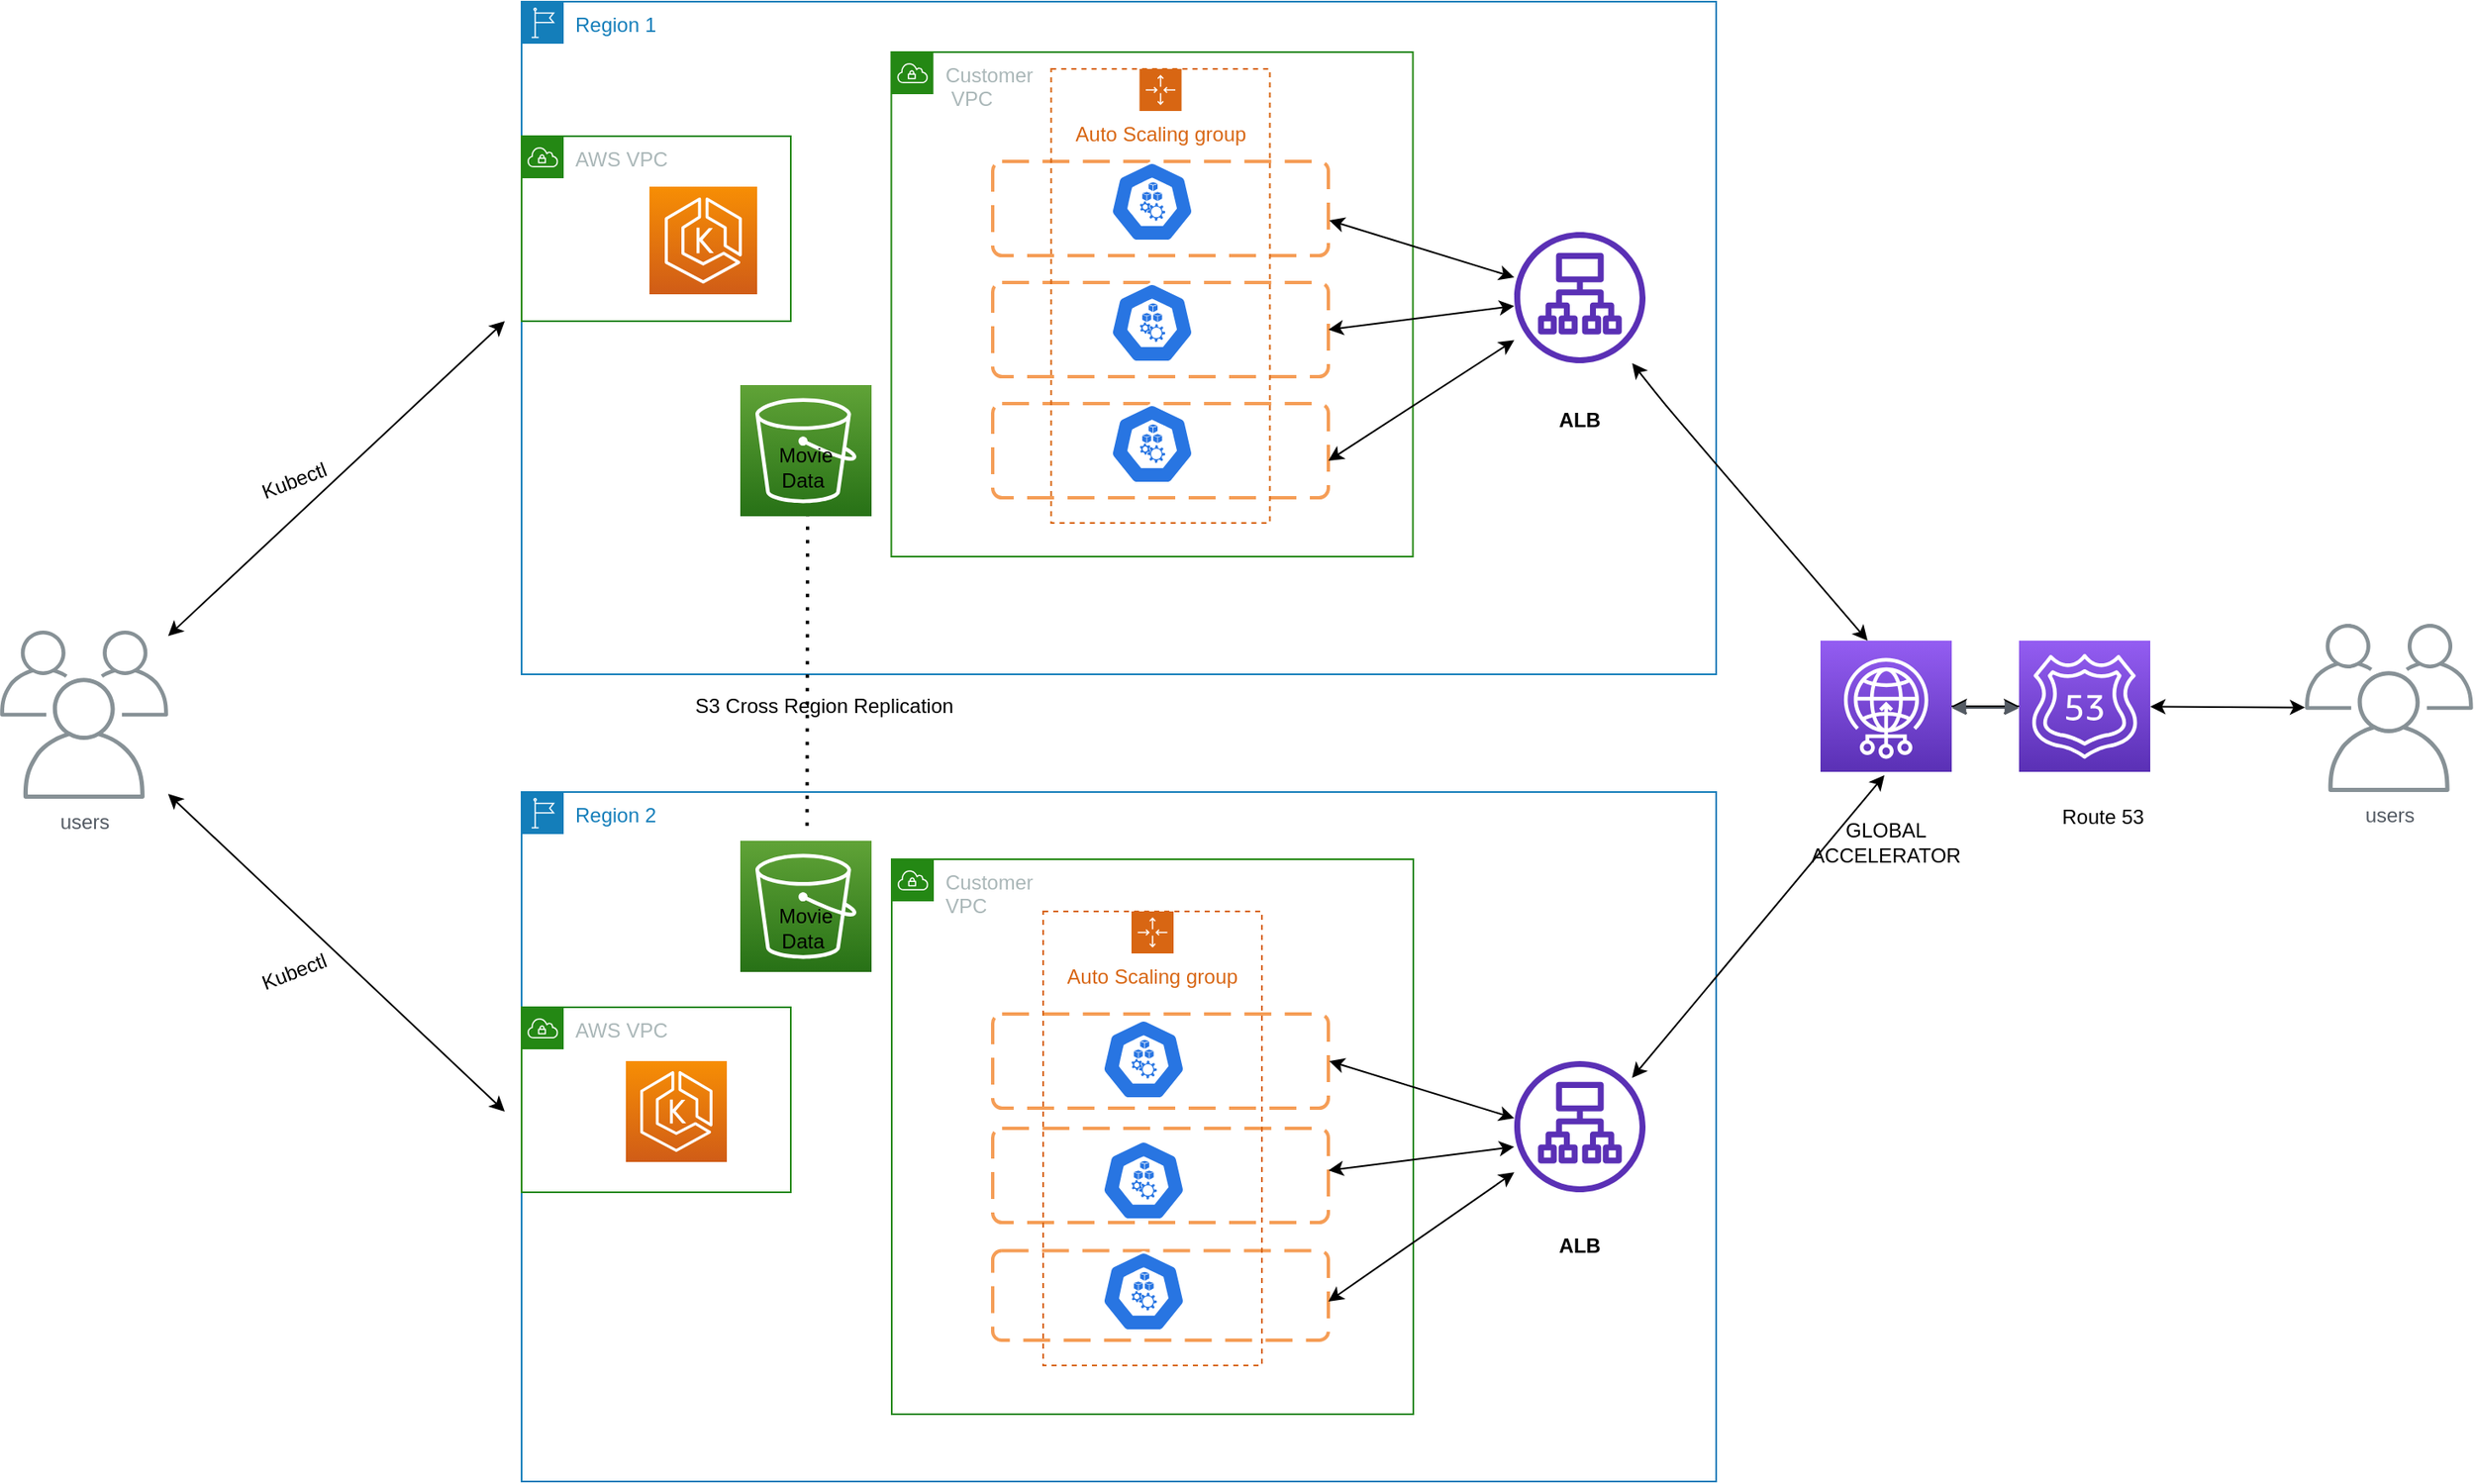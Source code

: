 <mxfile version="13.5.1" type="device"><diagram id="Ht1M8jgEwFfnCIfOTk4-" name="Page-1"><mxGraphModel dx="2115" dy="615" grid="1" gridSize="10" guides="1" tooltips="1" connect="1" arrows="1" fold="1" page="1" pageScale="1" pageWidth="1169" pageHeight="827" math="0" shadow="0"><root><mxCell id="0"/><mxCell id="1" parent="0"/><mxCell id="Q2_7ghjAtEqshIjhZ2xj-2" value="&lt;span&gt;Region 1&lt;/span&gt;" style="points=[[0,0],[0.25,0],[0.5,0],[0.75,0],[1,0],[1,0.25],[1,0.5],[1,0.75],[1,1],[0.75,1],[0.5,1],[0.25,1],[0,1],[0,0.75],[0,0.5],[0,0.25]];outlineConnect=0;gradientColor=none;html=1;whiteSpace=wrap;fontSize=12;fontStyle=0;shape=mxgraph.aws4.group;grIcon=mxgraph.aws4.group_region;strokeColor=#147EBA;fillColor=none;verticalAlign=top;align=left;spacingLeft=30;fontColor=#147EBA;dashed=0;" vertex="1" parent="1"><mxGeometry x="130" y="40" width="710" height="400" as="geometry"/></mxCell><mxCell id="Q2_7ghjAtEqshIjhZ2xj-3" value="Region 2&lt;br&gt;" style="points=[[0,0],[0.25,0],[0.5,0],[0.75,0],[1,0],[1,0.25],[1,0.5],[1,0.75],[1,1],[0.75,1],[0.5,1],[0.25,1],[0,1],[0,0.75],[0,0.5],[0,0.25]];outlineConnect=0;gradientColor=none;html=1;whiteSpace=wrap;fontSize=12;fontStyle=0;shape=mxgraph.aws4.group;grIcon=mxgraph.aws4.group_region;strokeColor=#147EBA;fillColor=none;verticalAlign=top;align=left;spacingLeft=30;fontColor=#147EBA;dashed=0;" vertex="1" parent="1"><mxGeometry x="130" y="510" width="710" height="410" as="geometry"/></mxCell><mxCell id="Q2_7ghjAtEqshIjhZ2xj-7" value="AWS VPC&lt;br&gt;" style="points=[[0,0],[0.25,0],[0.5,0],[0.75,0],[1,0],[1,0.25],[1,0.5],[1,0.75],[1,1],[0.75,1],[0.5,1],[0.25,1],[0,1],[0,0.75],[0,0.5],[0,0.25]];outlineConnect=0;gradientColor=none;html=1;whiteSpace=wrap;fontSize=12;fontStyle=0;shape=mxgraph.aws4.group;grIcon=mxgraph.aws4.group_vpc;strokeColor=#248814;fillColor=none;verticalAlign=top;align=left;spacingLeft=30;fontColor=#AAB7B8;dashed=0;" vertex="1" parent="1"><mxGeometry x="130" y="120" width="160" height="110" as="geometry"/></mxCell><mxCell id="Q2_7ghjAtEqshIjhZ2xj-11" value="" style="outlineConnect=0;fontColor=#232F3E;gradientColor=#F78E04;gradientDirection=north;fillColor=#D05C17;strokeColor=#ffffff;dashed=0;verticalLabelPosition=bottom;verticalAlign=top;align=center;html=1;fontSize=12;fontStyle=0;aspect=fixed;shape=mxgraph.aws4.resourceIcon;resIcon=mxgraph.aws4.eks;" vertex="1" parent="1"><mxGeometry x="206" y="150" width="64" height="64" as="geometry"/></mxCell><mxCell id="Q2_7ghjAtEqshIjhZ2xj-12" value="" style="outlineConnect=0;fontColor=#232F3E;gradientColor=#F78E04;gradientDirection=north;fillColor=#D05C17;strokeColor=#ffffff;dashed=0;verticalLabelPosition=bottom;verticalAlign=top;align=center;html=1;fontSize=12;fontStyle=0;aspect=fixed;shape=mxgraph.aws4.resourceIcon;resIcon=mxgraph.aws4.eks;" vertex="1" parent="1"><mxGeometry x="192" y="670" width="60" height="60" as="geometry"/></mxCell><mxCell id="Q2_7ghjAtEqshIjhZ2xj-15" value="Customer&lt;br&gt;&amp;nbsp;VPC&lt;br&gt;" style="points=[[0,0],[0.25,0],[0.5,0],[0.75,0],[1,0],[1,0.25],[1,0.5],[1,0.75],[1,1],[0.75,1],[0.5,1],[0.25,1],[0,1],[0,0.75],[0,0.5],[0,0.25]];outlineConnect=0;gradientColor=none;html=1;whiteSpace=wrap;fontSize=12;fontStyle=0;shape=mxgraph.aws4.group;grIcon=mxgraph.aws4.group_vpc;strokeColor=#248814;fillColor=none;verticalAlign=top;align=left;spacingLeft=30;fontColor=#AAB7B8;dashed=0;" vertex="1" parent="1"><mxGeometry x="349.75" y="70" width="310" height="300" as="geometry"/></mxCell><mxCell id="Q2_7ghjAtEqshIjhZ2xj-16" value="Customer &lt;br&gt;VPC" style="points=[[0,0],[0.25,0],[0.5,0],[0.75,0],[1,0],[1,0.25],[1,0.5],[1,0.75],[1,1],[0.75,1],[0.5,1],[0.25,1],[0,1],[0,0.75],[0,0.5],[0,0.25]];outlineConnect=0;gradientColor=none;html=1;whiteSpace=wrap;fontSize=12;fontStyle=0;shape=mxgraph.aws4.group;grIcon=mxgraph.aws4.group_vpc;strokeColor=#248814;fillColor=none;verticalAlign=top;align=left;spacingLeft=30;fontColor=#AAB7B8;dashed=0;" vertex="1" parent="1"><mxGeometry x="350" y="550" width="310" height="330" as="geometry"/></mxCell><mxCell id="Q2_7ghjAtEqshIjhZ2xj-17" value="" style="rounded=1;arcSize=10;dashed=1;strokeColor=#F59D56;fillColor=none;gradientColor=none;dashPattern=8 4;strokeWidth=2;" vertex="1" parent="1"><mxGeometry x="410" y="135" width="199.5" height="56" as="geometry"/></mxCell><mxCell id="Q2_7ghjAtEqshIjhZ2xj-18" value="" style="rounded=1;arcSize=10;dashed=1;strokeColor=#F59D56;fillColor=none;gradientColor=none;dashPattern=8 4;strokeWidth=2;" vertex="1" parent="1"><mxGeometry x="410" y="207" width="199.5" height="56" as="geometry"/></mxCell><mxCell id="Q2_7ghjAtEqshIjhZ2xj-21" value="" style="rounded=1;arcSize=10;dashed=1;strokeColor=#F59D56;fillColor=none;gradientColor=none;dashPattern=8 4;strokeWidth=2;" vertex="1" parent="1"><mxGeometry x="410" y="642" width="199.5" height="56" as="geometry"/></mxCell><mxCell id="Q2_7ghjAtEqshIjhZ2xj-22" value="" style="rounded=1;arcSize=10;dashed=1;strokeColor=#F59D56;fillColor=none;gradientColor=none;dashPattern=8 4;strokeWidth=2;" vertex="1" parent="1"><mxGeometry x="410" y="710" width="199.5" height="56" as="geometry"/></mxCell><mxCell id="Q2_7ghjAtEqshIjhZ2xj-29" value="" style="rounded=1;arcSize=10;dashed=1;strokeColor=#F59D56;fillColor=none;gradientColor=none;dashPattern=8 4;strokeWidth=2;" vertex="1" parent="1"><mxGeometry x="410" y="279" width="199.5" height="56" as="geometry"/></mxCell><mxCell id="Q2_7ghjAtEqshIjhZ2xj-30" value="" style="rounded=1;arcSize=10;dashed=1;strokeColor=#F59D56;fillColor=none;gradientColor=none;dashPattern=8 4;strokeWidth=2;" vertex="1" parent="1"><mxGeometry x="410" y="782.81" width="199.5" height="53.19" as="geometry"/></mxCell><mxCell id="Q2_7ghjAtEqshIjhZ2xj-31" value="" style="html=1;dashed=0;whitespace=wrap;fillColor=#2875E2;strokeColor=#ffffff;points=[[0.005,0.63,0],[0.1,0.2,0],[0.9,0.2,0],[0.5,0,0],[0.995,0.63,0],[0.72,0.99,0],[0.5,1,0],[0.28,0.99,0]];shape=mxgraph.kubernetes.icon;prIcon=node" vertex="1" parent="1"><mxGeometry x="479.75" y="135" width="50" height="48" as="geometry"/></mxCell><mxCell id="Q2_7ghjAtEqshIjhZ2xj-32" value="" style="html=1;dashed=0;whitespace=wrap;fillColor=#2875E2;strokeColor=#ffffff;points=[[0.005,0.63,0],[0.1,0.2,0],[0.9,0.2,0],[0.5,0,0],[0.995,0.63,0],[0.72,0.99,0],[0.5,1,0],[0.28,0.99,0]];shape=mxgraph.kubernetes.icon;prIcon=node" vertex="1" parent="1"><mxGeometry x="479.75" y="207" width="50" height="48" as="geometry"/></mxCell><mxCell id="Q2_7ghjAtEqshIjhZ2xj-33" value="" style="html=1;dashed=0;whitespace=wrap;fillColor=#2875E2;strokeColor=#ffffff;points=[[0.005,0.63,0],[0.1,0.2,0],[0.9,0.2,0],[0.5,0,0],[0.995,0.63,0],[0.72,0.99,0],[0.5,1,0],[0.28,0.99,0]];shape=mxgraph.kubernetes.icon;prIcon=node" vertex="1" parent="1"><mxGeometry x="479.75" y="279" width="50" height="48" as="geometry"/></mxCell><mxCell id="Q2_7ghjAtEqshIjhZ2xj-34" value="" style="html=1;dashed=0;whitespace=wrap;fillColor=#2875E2;strokeColor=#ffffff;points=[[0.005,0.63,0],[0.1,0.2,0],[0.9,0.2,0],[0.5,0,0],[0.995,0.63,0],[0.72,0.99,0],[0.5,1,0],[0.28,0.99,0]];shape=mxgraph.kubernetes.icon;prIcon=node" vertex="1" parent="1"><mxGeometry x="474.75" y="645" width="50" height="48" as="geometry"/></mxCell><mxCell id="Q2_7ghjAtEqshIjhZ2xj-35" value="" style="html=1;dashed=0;whitespace=wrap;fillColor=#2875E2;strokeColor=#ffffff;points=[[0.005,0.63,0],[0.1,0.2,0],[0.9,0.2,0],[0.5,0,0],[0.995,0.63,0],[0.72,0.99,0],[0.5,1,0],[0.28,0.99,0]];shape=mxgraph.kubernetes.icon;prIcon=node" vertex="1" parent="1"><mxGeometry x="474.75" y="717" width="50" height="48" as="geometry"/></mxCell><mxCell id="Q2_7ghjAtEqshIjhZ2xj-36" value="" style="html=1;dashed=0;whitespace=wrap;fillColor=#2875E2;strokeColor=#ffffff;points=[[0.005,0.63,0],[0.1,0.2,0],[0.9,0.2,0],[0.5,0,0],[0.995,0.63,0],[0.72,0.99,0],[0.5,1,0],[0.28,0.99,0]];shape=mxgraph.kubernetes.icon;prIcon=node" vertex="1" parent="1"><mxGeometry x="474.75" y="783" width="50" height="48" as="geometry"/></mxCell><mxCell id="Q2_7ghjAtEqshIjhZ2xj-37" value="users" style="outlineConnect=0;gradientColor=none;fontColor=#545B64;strokeColor=none;fillColor=#879196;dashed=0;verticalLabelPosition=bottom;verticalAlign=top;align=center;html=1;fontSize=12;fontStyle=0;aspect=fixed;shape=mxgraph.aws4.illustration_users;pointerEvents=1" vertex="1" parent="1"><mxGeometry x="-180" y="414" width="100" height="100" as="geometry"/></mxCell><mxCell id="Q2_7ghjAtEqshIjhZ2xj-40" value="Auto Scaling group" style="points=[[0,0],[0.25,0],[0.5,0],[0.75,0],[1,0],[1,0.25],[1,0.5],[1,0.75],[1,1],[0.75,1],[0.5,1],[0.25,1],[0,1],[0,0.75],[0,0.5],[0,0.25]];outlineConnect=0;gradientColor=none;html=1;whiteSpace=wrap;fontSize=12;fontStyle=0;shape=mxgraph.aws4.groupCenter;grIcon=mxgraph.aws4.group_auto_scaling_group;grStroke=1;strokeColor=#D86613;fillColor=none;verticalAlign=top;align=center;fontColor=#D86613;dashed=1;spacingTop=25;" vertex="1" parent="1"><mxGeometry x="444.75" y="80" width="130" height="270" as="geometry"/></mxCell><mxCell id="Q2_7ghjAtEqshIjhZ2xj-41" value="Auto Scaling group" style="points=[[0,0],[0.25,0],[0.5,0],[0.75,0],[1,0],[1,0.25],[1,0.5],[1,0.75],[1,1],[0.75,1],[0.5,1],[0.25,1],[0,1],[0,0.75],[0,0.5],[0,0.25]];outlineConnect=0;gradientColor=none;html=1;whiteSpace=wrap;fontSize=12;fontStyle=0;shape=mxgraph.aws4.groupCenter;grIcon=mxgraph.aws4.group_auto_scaling_group;grStroke=1;strokeColor=#D86613;fillColor=none;verticalAlign=top;align=center;fontColor=#D86613;dashed=1;spacingTop=25;" vertex="1" parent="1"><mxGeometry x="440" y="581" width="130" height="270" as="geometry"/></mxCell><mxCell id="Q2_7ghjAtEqshIjhZ2xj-42" value="" style="outlineConnect=0;fontColor=#232F3E;gradientColor=none;fillColor=#5A30B5;strokeColor=none;dashed=0;verticalLabelPosition=bottom;verticalAlign=top;align=center;html=1;fontSize=12;fontStyle=0;aspect=fixed;pointerEvents=1;shape=mxgraph.aws4.application_load_balancer;" vertex="1" parent="1"><mxGeometry x="720" y="670" width="78" height="78" as="geometry"/></mxCell><mxCell id="Q2_7ghjAtEqshIjhZ2xj-45" value="" style="outlineConnect=0;fontColor=#232F3E;gradientColor=none;fillColor=#5A30B5;strokeColor=none;dashed=0;verticalLabelPosition=bottom;verticalAlign=top;align=center;html=1;fontSize=12;fontStyle=0;aspect=fixed;pointerEvents=1;shape=mxgraph.aws4.application_load_balancer;" vertex="1" parent="1"><mxGeometry x="720" y="177" width="78" height="78" as="geometry"/></mxCell><mxCell id="Q2_7ghjAtEqshIjhZ2xj-61" value="" style="edgeStyle=orthogonalEdgeStyle;rounded=0;orthogonalLoop=1;jettySize=auto;html=1;" edge="1" parent="1" source="Q2_7ghjAtEqshIjhZ2xj-46" target="Q2_7ghjAtEqshIjhZ2xj-48"><mxGeometry relative="1" as="geometry"/></mxCell><mxCell id="Q2_7ghjAtEqshIjhZ2xj-46" value="" style="outlineConnect=0;fontColor=#232F3E;gradientColor=#945DF2;gradientDirection=north;fillColor=#5A30B5;strokeColor=#ffffff;dashed=0;verticalLabelPosition=bottom;verticalAlign=top;align=center;html=1;fontSize=12;fontStyle=0;aspect=fixed;shape=mxgraph.aws4.resourceIcon;resIcon=mxgraph.aws4.global_accelerator;" vertex="1" parent="1"><mxGeometry x="902" y="420" width="78" height="78" as="geometry"/></mxCell><mxCell id="Q2_7ghjAtEqshIjhZ2xj-65" value="" style="edgeStyle=orthogonalEdgeStyle;rounded=0;orthogonalLoop=1;jettySize=auto;html=1;" edge="1" parent="1" source="Q2_7ghjAtEqshIjhZ2xj-48" target="Q2_7ghjAtEqshIjhZ2xj-46"><mxGeometry relative="1" as="geometry"/></mxCell><mxCell id="Q2_7ghjAtEqshIjhZ2xj-48" value="" style="outlineConnect=0;fontColor=#232F3E;gradientColor=#945DF2;gradientDirection=north;fillColor=#5A30B5;strokeColor=#ffffff;dashed=0;verticalLabelPosition=bottom;verticalAlign=top;align=center;html=1;fontSize=12;fontStyle=0;aspect=fixed;shape=mxgraph.aws4.resourceIcon;resIcon=mxgraph.aws4.route_53;" vertex="1" parent="1"><mxGeometry x="1020" y="420" width="78" height="78" as="geometry"/></mxCell><mxCell id="Q2_7ghjAtEqshIjhZ2xj-49" value="users" style="outlineConnect=0;gradientColor=none;fontColor=#545B64;strokeColor=none;fillColor=#879196;dashed=0;verticalLabelPosition=bottom;verticalAlign=top;align=center;html=1;fontSize=12;fontStyle=0;aspect=fixed;shape=mxgraph.aws4.illustration_users;pointerEvents=1" vertex="1" parent="1"><mxGeometry x="1189.9" y="410" width="100" height="100" as="geometry"/></mxCell><mxCell id="Q2_7ghjAtEqshIjhZ2xj-50" value="ALB" style="text;html=1;strokeColor=none;fillColor=none;align=center;verticalAlign=middle;whiteSpace=wrap;rounded=0;fontStyle=1" vertex="1" parent="1"><mxGeometry x="739" y="279" width="40" height="20" as="geometry"/></mxCell><mxCell id="Q2_7ghjAtEqshIjhZ2xj-51" value="ALB" style="text;html=1;strokeColor=none;fillColor=none;align=center;verticalAlign=middle;whiteSpace=wrap;rounded=0;fontStyle=1" vertex="1" parent="1"><mxGeometry x="739" y="770" width="40" height="20" as="geometry"/></mxCell><mxCell id="Q2_7ghjAtEqshIjhZ2xj-53" value="GLOBAL ACCELERATOR" style="text;html=1;strokeColor=none;fillColor=none;align=center;verticalAlign=middle;whiteSpace=wrap;rounded=0;" vertex="1" parent="1"><mxGeometry x="921" y="530" width="40" height="20" as="geometry"/></mxCell><mxCell id="Q2_7ghjAtEqshIjhZ2xj-55" value="" style="endArrow=classic;startArrow=classic;html=1;" edge="1" parent="1"><mxGeometry width="50" height="50" relative="1" as="geometry"><mxPoint x="790" y="680" as="sourcePoint"/><mxPoint x="940" y="500" as="targetPoint"/></mxGeometry></mxCell><mxCell id="Q2_7ghjAtEqshIjhZ2xj-59" value="" style="outlineConnect=0;fontColor=#232F3E;gradientColor=#60A337;gradientDirection=north;fillColor=#277116;strokeColor=#ffffff;dashed=0;verticalLabelPosition=bottom;verticalAlign=top;align=center;html=1;fontSize=12;fontStyle=0;aspect=fixed;shape=mxgraph.aws4.resourceIcon;resIcon=mxgraph.aws4.s3;" vertex="1" parent="1"><mxGeometry x="260" y="268" width="78" height="78" as="geometry"/></mxCell><mxCell id="Q2_7ghjAtEqshIjhZ2xj-60" value="" style="edgeStyle=orthogonalEdgeStyle;html=1;endArrow=block;elbow=vertical;startArrow=block;startFill=1;endFill=1;strokeColor=#545B64;rounded=0;" edge="1" parent="1"><mxGeometry width="100" relative="1" as="geometry"><mxPoint x="980" y="460" as="sourcePoint"/><mxPoint x="1020" y="460" as="targetPoint"/></mxGeometry></mxCell><mxCell id="Q2_7ghjAtEqshIjhZ2xj-73" value="" style="endArrow=classic;startArrow=classic;html=1;" edge="1" parent="1" source="Q2_7ghjAtEqshIjhZ2xj-45" target="Q2_7ghjAtEqshIjhZ2xj-46"><mxGeometry width="50" height="50" relative="1" as="geometry"><mxPoint x="790" y="259" as="sourcePoint"/><mxPoint x="880" y="360" as="targetPoint"/><Array as="points"><mxPoint x="810" y="280"/><mxPoint x="930" y="420"/></Array></mxGeometry></mxCell><mxCell id="Q2_7ghjAtEqshIjhZ2xj-77" value="" style="endArrow=classic;startArrow=classic;html=1;" edge="1" parent="1" source="Q2_7ghjAtEqshIjhZ2xj-37"><mxGeometry width="50" height="50" relative="1" as="geometry"><mxPoint x="30" y="430" as="sourcePoint"/><mxPoint x="120" y="230" as="targetPoint"/></mxGeometry></mxCell><mxCell id="Q2_7ghjAtEqshIjhZ2xj-78" value="" style="endArrow=classic;startArrow=classic;html=1;" edge="1" parent="1" target="Q2_7ghjAtEqshIjhZ2xj-37"><mxGeometry width="50" height="50" relative="1" as="geometry"><mxPoint x="120" y="700" as="sourcePoint"/><mxPoint x="30" y="530" as="targetPoint"/></mxGeometry></mxCell><mxCell id="Q2_7ghjAtEqshIjhZ2xj-81" value="Kubectl" style="text;html=1;strokeColor=none;fillColor=none;align=center;verticalAlign=middle;whiteSpace=wrap;rounded=0;rotation=339;" vertex="1" parent="1"><mxGeometry x="-20" y="300" width="30" height="50" as="geometry"/></mxCell><mxCell id="Q2_7ghjAtEqshIjhZ2xj-82" value="Kubectl" style="text;html=1;strokeColor=none;fillColor=none;align=center;verticalAlign=middle;whiteSpace=wrap;rounded=0;rotation=339;" vertex="1" parent="1"><mxGeometry x="-20" y="592" width="30" height="50" as="geometry"/></mxCell><mxCell id="Q2_7ghjAtEqshIjhZ2xj-83" value="Route 53" style="text;html=1;strokeColor=none;fillColor=none;align=center;verticalAlign=middle;whiteSpace=wrap;rounded=0;" vertex="1" parent="1"><mxGeometry x="980" y="510" width="180" height="30" as="geometry"/></mxCell><mxCell id="Q2_7ghjAtEqshIjhZ2xj-93" value="" style="endArrow=classic;startArrow=classic;html=1;" edge="1" parent="1" target="Q2_7ghjAtEqshIjhZ2xj-45"><mxGeometry width="50" height="50" relative="1" as="geometry"><mxPoint x="609.5" y="313" as="sourcePoint"/><mxPoint x="659.5" y="263" as="targetPoint"/></mxGeometry></mxCell><mxCell id="Q2_7ghjAtEqshIjhZ2xj-94" value="" style="endArrow=classic;startArrow=classic;html=1;" edge="1" parent="1" target="Q2_7ghjAtEqshIjhZ2xj-45"><mxGeometry width="50" height="50" relative="1" as="geometry"><mxPoint x="610" y="170" as="sourcePoint"/><mxPoint x="660" y="120" as="targetPoint"/></mxGeometry></mxCell><mxCell id="Q2_7ghjAtEqshIjhZ2xj-95" value="" style="endArrow=classic;startArrow=classic;html=1;exitX=1;exitY=0.5;exitDx=0;exitDy=0;" edge="1" parent="1" source="Q2_7ghjAtEqshIjhZ2xj-18" target="Q2_7ghjAtEqshIjhZ2xj-45"><mxGeometry width="50" height="50" relative="1" as="geometry"><mxPoint x="610" y="260" as="sourcePoint"/><mxPoint x="660" y="210" as="targetPoint"/></mxGeometry></mxCell><mxCell id="Q2_7ghjAtEqshIjhZ2xj-96" value="" style="endArrow=classic;startArrow=classic;html=1;" edge="1" parent="1" target="Q2_7ghjAtEqshIjhZ2xj-42"><mxGeometry width="50" height="50" relative="1" as="geometry"><mxPoint x="609.5" y="813" as="sourcePoint"/><mxPoint x="720" y="741.304" as="targetPoint"/></mxGeometry></mxCell><mxCell id="Q2_7ghjAtEqshIjhZ2xj-97" value="" style="endArrow=classic;startArrow=classic;html=1;" edge="1" parent="1"><mxGeometry width="50" height="50" relative="1" as="geometry"><mxPoint x="610" y="670" as="sourcePoint"/><mxPoint x="720" y="703.96" as="targetPoint"/></mxGeometry></mxCell><mxCell id="Q2_7ghjAtEqshIjhZ2xj-98" value="" style="endArrow=classic;startArrow=classic;html=1;exitX=1;exitY=0.5;exitDx=0;exitDy=0;" edge="1" parent="1"><mxGeometry width="50" height="50" relative="1" as="geometry"><mxPoint x="609.5" y="735" as="sourcePoint"/><mxPoint x="720" y="720.957" as="targetPoint"/></mxGeometry></mxCell><mxCell id="Q2_7ghjAtEqshIjhZ2xj-100" value="" style="endArrow=classic;startArrow=classic;html=1;" edge="1" parent="1" source="Q2_7ghjAtEqshIjhZ2xj-48" target="Q2_7ghjAtEqshIjhZ2xj-49"><mxGeometry width="50" height="50" relative="1" as="geometry"><mxPoint x="1100" y="490" as="sourcePoint"/><mxPoint x="1150" y="440" as="targetPoint"/></mxGeometry></mxCell><mxCell id="Q2_7ghjAtEqshIjhZ2xj-101" value="" style="outlineConnect=0;fontColor=#232F3E;gradientColor=#60A337;gradientDirection=north;fillColor=#277116;strokeColor=#ffffff;dashed=0;verticalLabelPosition=bottom;verticalAlign=top;align=center;html=1;fontSize=12;fontStyle=0;aspect=fixed;shape=mxgraph.aws4.resourceIcon;resIcon=mxgraph.aws4.s3;" vertex="1" parent="1"><mxGeometry x="260" y="539" width="78" height="78" as="geometry"/></mxCell><mxCell id="Q2_7ghjAtEqshIjhZ2xj-104" value="" style="endArrow=none;dashed=1;html=1;dashPattern=1 3;strokeWidth=2;exitX=0.239;exitY=0.049;exitDx=0;exitDy=0;exitPerimeter=0;" edge="1" parent="1" source="Q2_7ghjAtEqshIjhZ2xj-3"><mxGeometry width="50" height="50" relative="1" as="geometry"><mxPoint x="250" y="396" as="sourcePoint"/><mxPoint x="300" y="346" as="targetPoint"/></mxGeometry></mxCell><mxCell id="Q2_7ghjAtEqshIjhZ2xj-108" value="S3 Cross Region Replication" style="text;html=1;strokeColor=none;fillColor=none;align=center;verticalAlign=middle;whiteSpace=wrap;rounded=0;" vertex="1" parent="1"><mxGeometry x="230" y="449" width="160" height="20" as="geometry"/></mxCell><mxCell id="Q2_7ghjAtEqshIjhZ2xj-109" value="AWS VPC&lt;br&gt;" style="points=[[0,0],[0.25,0],[0.5,0],[0.75,0],[1,0],[1,0.25],[1,0.5],[1,0.75],[1,1],[0.75,1],[0.5,1],[0.25,1],[0,1],[0,0.75],[0,0.5],[0,0.25]];outlineConnect=0;gradientColor=none;html=1;whiteSpace=wrap;fontSize=12;fontStyle=0;shape=mxgraph.aws4.group;grIcon=mxgraph.aws4.group_vpc;strokeColor=#248814;fillColor=none;verticalAlign=top;align=left;spacingLeft=30;fontColor=#AAB7B8;dashed=0;" vertex="1" parent="1"><mxGeometry x="130" y="638" width="160" height="110" as="geometry"/></mxCell><mxCell id="Q2_7ghjAtEqshIjhZ2xj-110" value="Movie Data&amp;nbsp;" style="text;html=1;strokeColor=none;fillColor=none;align=center;verticalAlign=middle;whiteSpace=wrap;rounded=0;" vertex="1" parent="1"><mxGeometry x="279" y="307" width="40" height="20" as="geometry"/></mxCell><mxCell id="Q2_7ghjAtEqshIjhZ2xj-111" value="Movie Data&amp;nbsp;" style="text;html=1;strokeColor=none;fillColor=none;align=center;verticalAlign=middle;whiteSpace=wrap;rounded=0;" vertex="1" parent="1"><mxGeometry x="279" y="581" width="40" height="20" as="geometry"/></mxCell></root></mxGraphModel></diagram></mxfile>